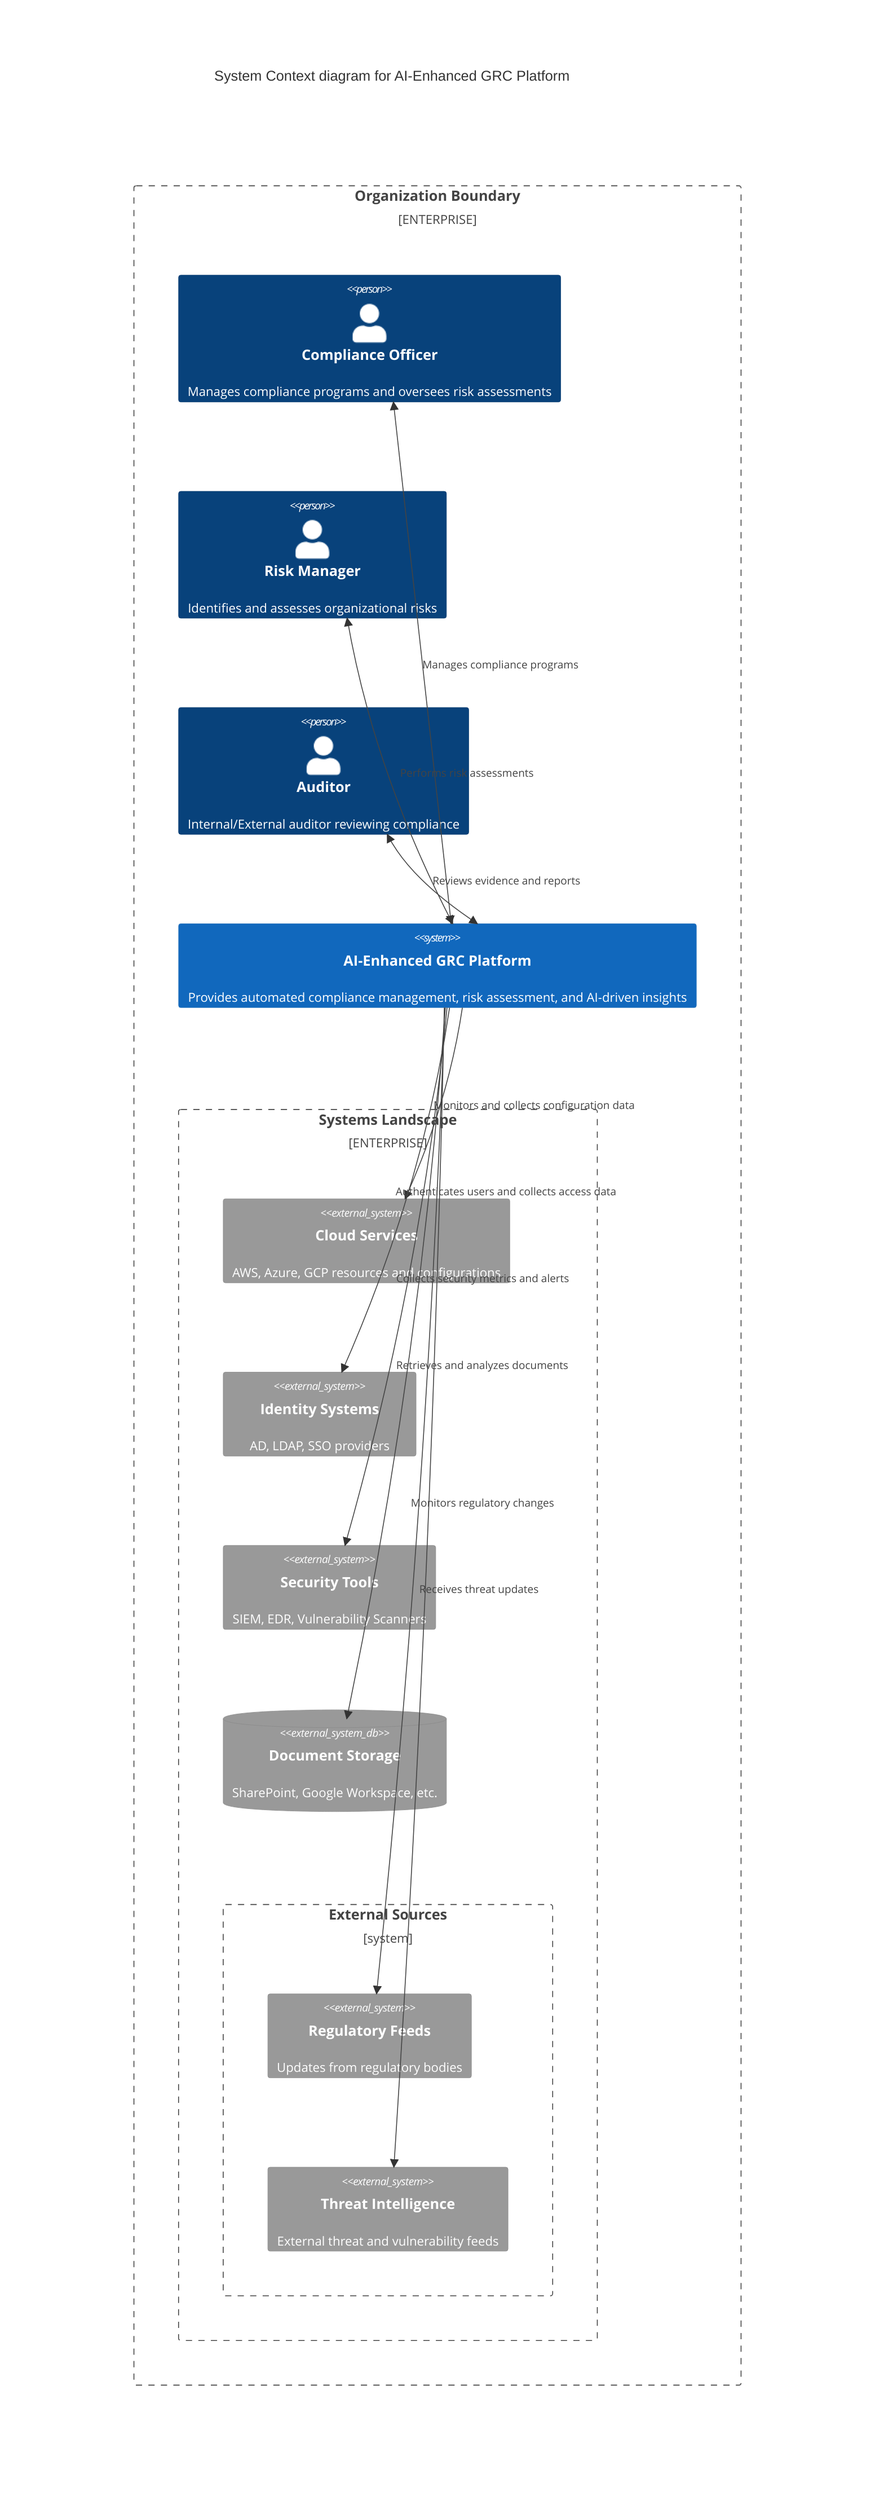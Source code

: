 C4Context
    title System Context diagram for AI-Enhanced GRC Platform

    Enterprise_Boundary(b0, "Organization Boundary") {
        Person(compliance_officer, "Compliance Officer", "Manages compliance programs and oversees risk assessments")
        Person(risk_manager, "Risk Manager", "Identifies and assesses organizational risks")
        Person(auditor, "Auditor", "Internal/External auditor reviewing compliance")
        
        System(grc_system, "AI-Enhanced GRC Platform", "Provides automated compliance management, risk assessment, and AI-driven insights")

        Enterprise_Boundary(b1, "Systems Landscape") {
            System_Ext(cloud_services, "Cloud Services", "AWS, Azure, GCP resources and configurations")
            System_Ext(identity_system, "Identity Systems", "AD, LDAP, SSO providers")
            System_Ext(security_tools, "Security Tools", "SIEM, EDR, Vulnerability Scanners")
            SystemDb_Ext(doc_storage, "Document Storage", "SharePoint, Google Workspace, etc.")
            
            Boundary(b2, "External Sources") {
                System_Ext(regulatory_feeds, "Regulatory Feeds", "Updates from regulatory bodies")
                System_Ext(threat_feeds, "Threat Intelligence", "External threat and vulnerability feeds")
            }
        }
    }

    BiRel(compliance_officer, grc_system, "Manages compliance programs")
    BiRel(risk_manager, grc_system, "Performs risk assessments")
    BiRel(auditor, grc_system, "Reviews evidence and reports")
    
    Rel(grc_system, cloud_services, "Monitors and collects configuration data")
    Rel(grc_system, identity_system, "Authenticates users and collects access data")
    Rel(grc_system, security_tools, "Collects security metrics and alerts")
    Rel(grc_system, doc_storage, "Retrieves and analyzes documents")
    Rel(grc_system, regulatory_feeds, "Monitors regulatory changes")
    Rel(grc_system, threat_feeds, "Receives threat updates")

    UpdateLayoutConfig($c4ShapeInRow="3", $c4BoundaryInRow="1")